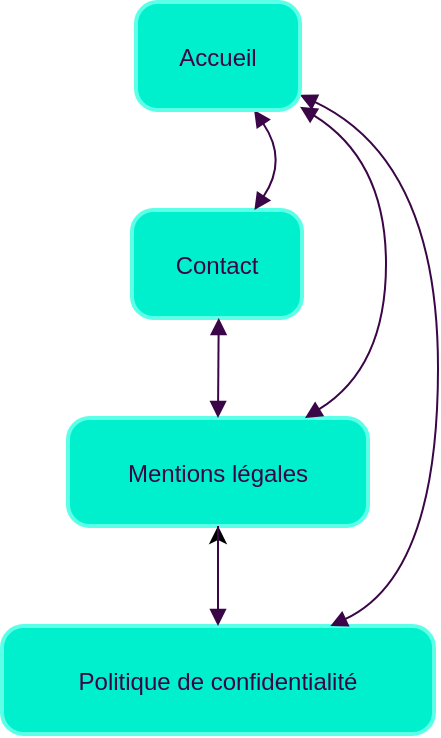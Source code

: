 <mxfile version="28.2.7">
  <diagram name="Page-1" id="fESBRE9mBJM1O2KwEALA">
    <mxGraphModel dx="764" dy="762" grid="1" gridSize="10" guides="1" tooltips="1" connect="1" arrows="1" fold="1" page="1" pageScale="1" pageWidth="827" pageHeight="1169" math="0" shadow="0">
      <root>
        <mxCell id="0" />
        <mxCell id="1" parent="0" />
        <mxCell id="3" value="Contact" style="rounded=1;arcSize=20;strokeWidth=2;fontColor=#3B0647;fillColor=#00F0CD;strokeColor=#5CFFE7;" parent="1" vertex="1">
          <mxGeometry x="73" y="112" width="85" height="54" as="geometry" />
        </mxCell>
        <mxCell id="4" value="Mentions légales" style="rounded=1;arcSize=20;strokeWidth=2;fontColor=#3B0647;fillColor=#00F0CD;strokeColor=#5CFFE7;" parent="1" vertex="1">
          <mxGeometry x="41" y="216" width="150" height="54" as="geometry" />
        </mxCell>
        <mxCell id="DUz7gWzUdicOYo0xaci6-15" value="" style="edgeStyle=orthogonalEdgeStyle;rounded=0;orthogonalLoop=1;jettySize=auto;html=1;" edge="1" parent="1" source="5" target="4">
          <mxGeometry relative="1" as="geometry" />
        </mxCell>
        <mxCell id="5" value="Politique de confidentialité" style="rounded=1;arcSize=20;strokeWidth=2;fontColor=#3B0647;fillColor=#00F0CD;strokeColor=#5CFFE7;" parent="1" vertex="1">
          <mxGeometry x="8" y="320" width="216" height="54" as="geometry" />
        </mxCell>
        <mxCell id="9" value="" style="curved=1;startArrow=block;endArrow=block;exitX=0.72;exitY=0;entryX=0.72;entryY=1;startFill=1;strokeColor=#3B0647;" parent="1" source="3" target="2" edge="1">
          <mxGeometry relative="1" as="geometry">
            <Array as="points">
              <mxPoint x="151" y="87" />
            </Array>
          </mxGeometry>
        </mxCell>
        <mxCell id="10" value="" style="curved=1;startArrow=block;endArrow=block;exitX=0.79;exitY=0;entryX=1;entryY=0.97;startFill=1;strokeColor=#3B0647;" parent="1" source="4" target="2" edge="1">
          <mxGeometry relative="1" as="geometry">
            <Array as="points">
              <mxPoint x="200" y="191" />
              <mxPoint x="200" y="87" />
            </Array>
          </mxGeometry>
        </mxCell>
        <mxCell id="11" value="" style="curved=1;startArrow=block;endArrow=block;exitX=0.76;exitY=0;entryX=1;entryY=0.86;startFill=1;strokeColor=#3B0647;" parent="1" source="5" target="2" edge="1">
          <mxGeometry relative="1" as="geometry">
            <Array as="points">
              <mxPoint x="226" y="295" />
              <mxPoint x="226" y="87" />
            </Array>
          </mxGeometry>
        </mxCell>
        <mxCell id="12" value="" style="startArrow=block;endArrow=block;exitX=0.5;exitY=0;entryX=0.51;entryY=1;exitDx=0;exitDy=0;entryDx=0;entryDy=0;strokeColor=#3B0647;" parent="1" source="4" target="3" edge="1">
          <mxGeometry relative="1" as="geometry" />
        </mxCell>
        <mxCell id="13" value="" style="curved=1;startArrow=none;endArrow=block;exitX=0.5;exitY=1;entryX=0.5;entryY=0;strokeColor=#3B0647;" parent="1" source="4" target="5" edge="1">
          <mxGeometry relative="1" as="geometry">
            <Array as="points" />
          </mxGeometry>
        </mxCell>
        <mxCell id="2" value="Accueil" style="rounded=1;arcSize=20;strokeWidth=2;fontColor=#3B0647;fillColor=#00F0CD;strokeColor=#5CFFE7;" parent="1" vertex="1">
          <mxGeometry x="75" y="8" width="82" height="54" as="geometry" />
        </mxCell>
      </root>
    </mxGraphModel>
  </diagram>
</mxfile>
